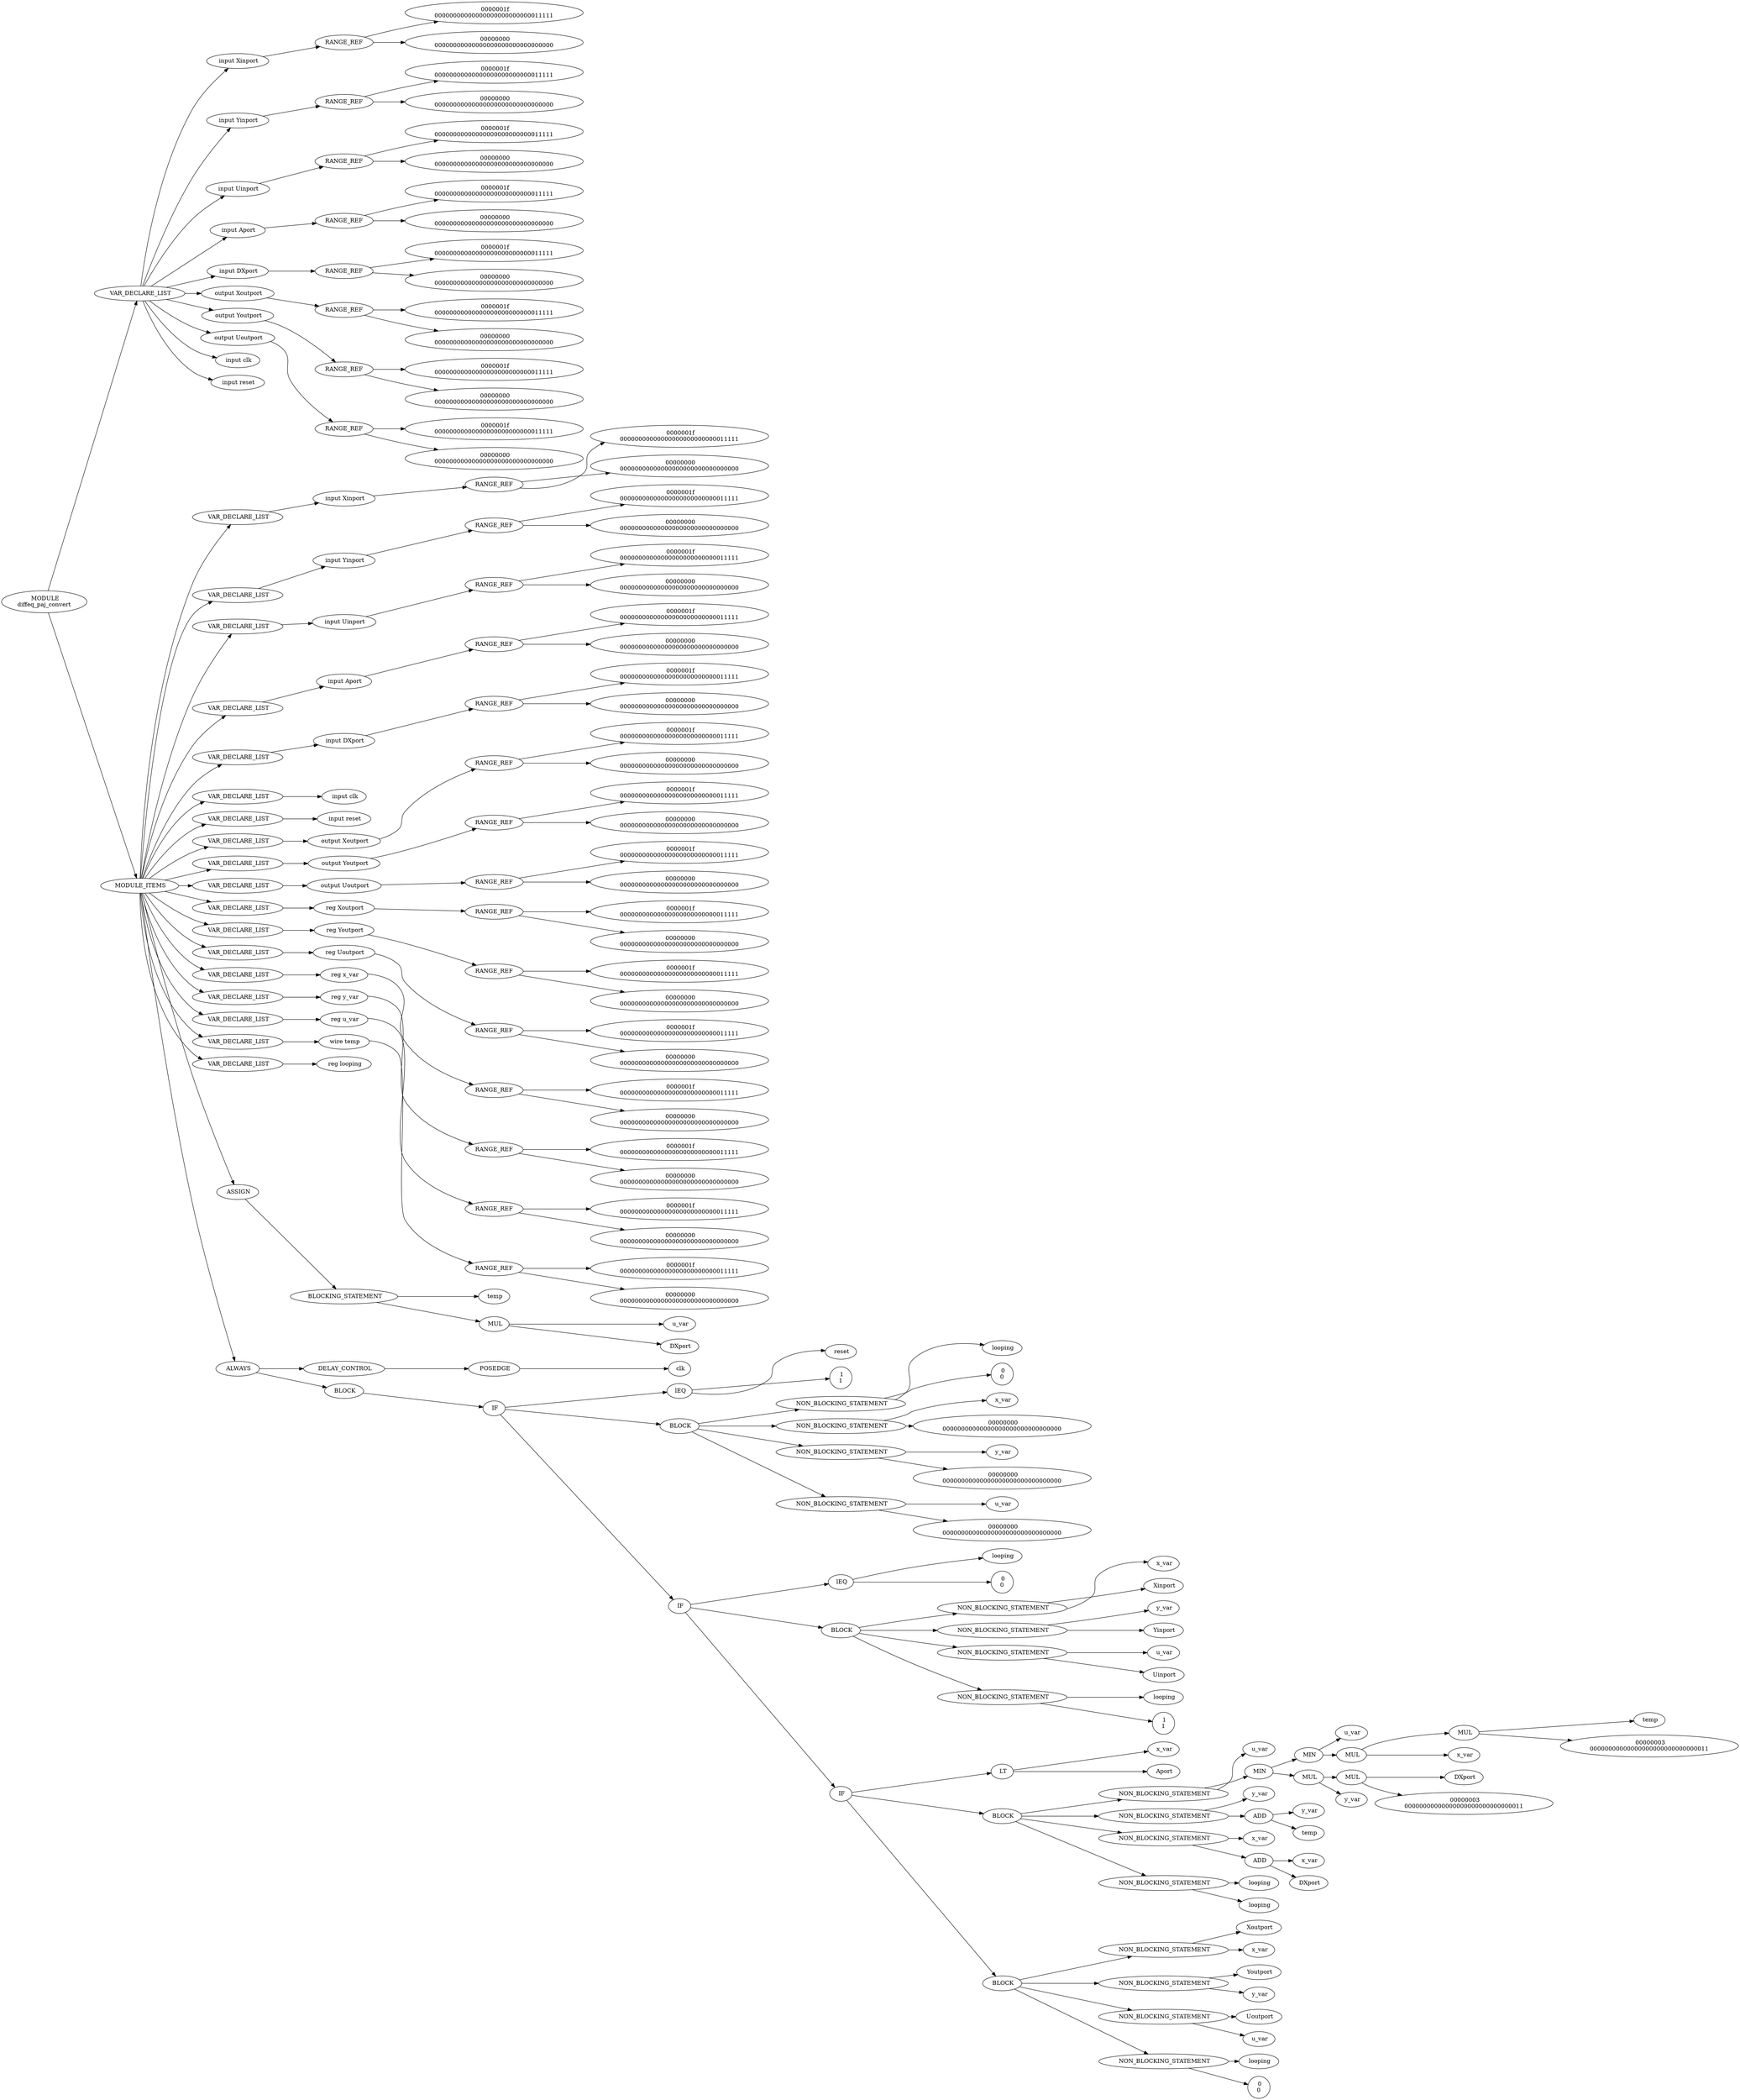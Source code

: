 digraph G {	
rankdir=LR;	
ranksep=.25;
	0 [label=< MODULE<br/>diffeq_paj_convert>];
	1 [label=< VAR_DECLARE_LIST>];
	0 -> 1;
	2 [label=< input Xinport>];
	1 -> 2;
	3 [label=<RANGE_REF>];
	2 -> 3;
	4 [label=< 0000001f<br/>00000000000000000000000000011111>];
	3 -> 4;
	5 [label=< 00000000<br/>00000000000000000000000000000000>];
	3 -> 5;
	6 [label=< input Yinport>];
	1 -> 6;
	7 [label=<RANGE_REF>];
	6 -> 7;
	8 [label=< 0000001f<br/>00000000000000000000000000011111>];
	7 -> 8;
	9 [label=< 00000000<br/>00000000000000000000000000000000>];
	7 -> 9;
	10 [label=< input Uinport>];
	1 -> 10;
	11 [label=<RANGE_REF>];
	10 -> 11;
	12 [label=< 0000001f<br/>00000000000000000000000000011111>];
	11 -> 12;
	13 [label=< 00000000<br/>00000000000000000000000000000000>];
	11 -> 13;
	14 [label=< input Aport>];
	1 -> 14;
	15 [label=<RANGE_REF>];
	14 -> 15;
	16 [label=< 0000001f<br/>00000000000000000000000000011111>];
	15 -> 16;
	17 [label=< 00000000<br/>00000000000000000000000000000000>];
	15 -> 17;
	18 [label=< input DXport>];
	1 -> 18;
	19 [label=<RANGE_REF>];
	18 -> 19;
	20 [label=< 0000001f<br/>00000000000000000000000000011111>];
	19 -> 20;
	21 [label=< 00000000<br/>00000000000000000000000000000000>];
	19 -> 21;
	22 [label=< output Xoutport>];
	1 -> 22;
	23 [label=<RANGE_REF>];
	22 -> 23;
	24 [label=< 0000001f<br/>00000000000000000000000000011111>];
	23 -> 24;
	25 [label=< 00000000<br/>00000000000000000000000000000000>];
	23 -> 25;
	26 [label=< output Youtport>];
	1 -> 26;
	27 [label=<RANGE_REF>];
	26 -> 27;
	28 [label=< 0000001f<br/>00000000000000000000000000011111>];
	27 -> 28;
	29 [label=< 00000000<br/>00000000000000000000000000000000>];
	27 -> 29;
	30 [label=< output Uoutport>];
	1 -> 30;
	31 [label=<RANGE_REF>];
	30 -> 31;
	32 [label=< 0000001f<br/>00000000000000000000000000011111>];
	31 -> 32;
	33 [label=< 00000000<br/>00000000000000000000000000000000>];
	31 -> 33;
	34 [label=< input clk>];
	1 -> 34;
	35 [label=< input reset>];
	1 -> 35;
	36 [label=< MODULE_ITEMS>];
	0 -> 36;
	37 [label=< VAR_DECLARE_LIST>];
	36 -> 37;
	38 [label=< input Xinport>];
	37 -> 38;
	39 [label=<RANGE_REF>];
	38 -> 39;
	40 [label=< 0000001f<br/>00000000000000000000000000011111>];
	39 -> 40;
	41 [label=< 00000000<br/>00000000000000000000000000000000>];
	39 -> 41;
	42 [label=< VAR_DECLARE_LIST>];
	36 -> 42;
	43 [label=< input Yinport>];
	42 -> 43;
	44 [label=<RANGE_REF>];
	43 -> 44;
	45 [label=< 0000001f<br/>00000000000000000000000000011111>];
	44 -> 45;
	46 [label=< 00000000<br/>00000000000000000000000000000000>];
	44 -> 46;
	47 [label=< VAR_DECLARE_LIST>];
	36 -> 47;
	48 [label=< input Uinport>];
	47 -> 48;
	49 [label=<RANGE_REF>];
	48 -> 49;
	50 [label=< 0000001f<br/>00000000000000000000000000011111>];
	49 -> 50;
	51 [label=< 00000000<br/>00000000000000000000000000000000>];
	49 -> 51;
	52 [label=< VAR_DECLARE_LIST>];
	36 -> 52;
	53 [label=< input Aport>];
	52 -> 53;
	54 [label=<RANGE_REF>];
	53 -> 54;
	55 [label=< 0000001f<br/>00000000000000000000000000011111>];
	54 -> 55;
	56 [label=< 00000000<br/>00000000000000000000000000000000>];
	54 -> 56;
	57 [label=< VAR_DECLARE_LIST>];
	36 -> 57;
	58 [label=< input DXport>];
	57 -> 58;
	59 [label=<RANGE_REF>];
	58 -> 59;
	60 [label=< 0000001f<br/>00000000000000000000000000011111>];
	59 -> 60;
	61 [label=< 00000000<br/>00000000000000000000000000000000>];
	59 -> 61;
	62 [label=< VAR_DECLARE_LIST>];
	36 -> 62;
	63 [label=< input clk>];
	62 -> 63;
	64 [label=< VAR_DECLARE_LIST>];
	36 -> 64;
	65 [label=< input reset>];
	64 -> 65;
	66 [label=< VAR_DECLARE_LIST>];
	36 -> 66;
	67 [label=< output Xoutport>];
	66 -> 67;
	68 [label=<RANGE_REF>];
	67 -> 68;
	69 [label=< 0000001f<br/>00000000000000000000000000011111>];
	68 -> 69;
	70 [label=< 00000000<br/>00000000000000000000000000000000>];
	68 -> 70;
	71 [label=< VAR_DECLARE_LIST>];
	36 -> 71;
	72 [label=< output Youtport>];
	71 -> 72;
	73 [label=<RANGE_REF>];
	72 -> 73;
	74 [label=< 0000001f<br/>00000000000000000000000000011111>];
	73 -> 74;
	75 [label=< 00000000<br/>00000000000000000000000000000000>];
	73 -> 75;
	76 [label=< VAR_DECLARE_LIST>];
	36 -> 76;
	77 [label=< output Uoutport>];
	76 -> 77;
	78 [label=<RANGE_REF>];
	77 -> 78;
	79 [label=< 0000001f<br/>00000000000000000000000000011111>];
	78 -> 79;
	80 [label=< 00000000<br/>00000000000000000000000000000000>];
	78 -> 80;
	81 [label=< VAR_DECLARE_LIST>];
	36 -> 81;
	82 [label=< reg Xoutport>];
	81 -> 82;
	83 [label=<RANGE_REF>];
	82 -> 83;
	84 [label=< 0000001f<br/>00000000000000000000000000011111>];
	83 -> 84;
	85 [label=< 00000000<br/>00000000000000000000000000000000>];
	83 -> 85;
	86 [label=< VAR_DECLARE_LIST>];
	36 -> 86;
	87 [label=< reg Youtport>];
	86 -> 87;
	88 [label=<RANGE_REF>];
	87 -> 88;
	89 [label=< 0000001f<br/>00000000000000000000000000011111>];
	88 -> 89;
	90 [label=< 00000000<br/>00000000000000000000000000000000>];
	88 -> 90;
	91 [label=< VAR_DECLARE_LIST>];
	36 -> 91;
	92 [label=< reg Uoutport>];
	91 -> 92;
	93 [label=<RANGE_REF>];
	92 -> 93;
	94 [label=< 0000001f<br/>00000000000000000000000000011111>];
	93 -> 94;
	95 [label=< 00000000<br/>00000000000000000000000000000000>];
	93 -> 95;
	96 [label=< VAR_DECLARE_LIST>];
	36 -> 96;
	97 [label=< reg x_var>];
	96 -> 97;
	98 [label=<RANGE_REF>];
	97 -> 98;
	99 [label=< 0000001f<br/>00000000000000000000000000011111>];
	98 -> 99;
	100 [label=< 00000000<br/>00000000000000000000000000000000>];
	98 -> 100;
	101 [label=< VAR_DECLARE_LIST>];
	36 -> 101;
	102 [label=< reg y_var>];
	101 -> 102;
	103 [label=<RANGE_REF>];
	102 -> 103;
	104 [label=< 0000001f<br/>00000000000000000000000000011111>];
	103 -> 104;
	105 [label=< 00000000<br/>00000000000000000000000000000000>];
	103 -> 105;
	106 [label=< VAR_DECLARE_LIST>];
	36 -> 106;
	107 [label=< reg u_var>];
	106 -> 107;
	108 [label=<RANGE_REF>];
	107 -> 108;
	109 [label=< 0000001f<br/>00000000000000000000000000011111>];
	108 -> 109;
	110 [label=< 00000000<br/>00000000000000000000000000000000>];
	108 -> 110;
	111 [label=< VAR_DECLARE_LIST>];
	36 -> 111;
	112 [label=< wire temp>];
	111 -> 112;
	113 [label=<RANGE_REF>];
	112 -> 113;
	114 [label=< 0000001f<br/>00000000000000000000000000011111>];
	113 -> 114;
	115 [label=< 00000000<br/>00000000000000000000000000000000>];
	113 -> 115;
	116 [label=< VAR_DECLARE_LIST>];
	36 -> 116;
	117 [label=< reg looping>];
	116 -> 117;
	118 [label=< ASSIGN>];
	36 -> 118;
	119 [label=< BLOCKING_STATEMENT>];
	118 -> 119;
	120 [label=< temp>];
	119 -> 120;
	121 [label=< MUL>];
	119 -> 121;
	122 [label=< u_var>];
	121 -> 122;
	123 [label=< DXport>];
	121 -> 123;
	124 [label=< ALWAYS>];
	36 -> 124;
	125 [label=< DELAY_CONTROL>];
	124 -> 125;
	126 [label=< POSEDGE>];
	125 -> 126;
	127 [label=< clk>];
	126 -> 127;
	128 [label=< BLOCK>];
	124 -> 128;
	129 [label=< IF>];
	128 -> 129;
	130 [label=< lEQ>];
	129 -> 130;
	131 [label=< reset>];
	130 -> 131;
	132 [label=< 1<br/>1>];
	130 -> 132;
	133 [label=< BLOCK>];
	129 -> 133;
	134 [label=< NON_BLOCKING_STATEMENT>];
	133 -> 134;
	135 [label=< looping>];
	134 -> 135;
	136 [label=< 0<br/>0>];
	134 -> 136;
	137 [label=< NON_BLOCKING_STATEMENT>];
	133 -> 137;
	138 [label=< x_var>];
	137 -> 138;
	139 [label=< 00000000<br/>00000000000000000000000000000000>];
	137 -> 139;
	140 [label=< NON_BLOCKING_STATEMENT>];
	133 -> 140;
	141 [label=< y_var>];
	140 -> 141;
	142 [label=< 00000000<br/>00000000000000000000000000000000>];
	140 -> 142;
	143 [label=< NON_BLOCKING_STATEMENT>];
	133 -> 143;
	144 [label=< u_var>];
	143 -> 144;
	145 [label=< 00000000<br/>00000000000000000000000000000000>];
	143 -> 145;
	146 [label=< IF>];
	129 -> 146;
	147 [label=< lEQ>];
	146 -> 147;
	148 [label=< looping>];
	147 -> 148;
	149 [label=< 0<br/>0>];
	147 -> 149;
	150 [label=< BLOCK>];
	146 -> 150;
	151 [label=< NON_BLOCKING_STATEMENT>];
	150 -> 151;
	152 [label=< x_var>];
	151 -> 152;
	153 [label=< Xinport>];
	151 -> 153;
	154 [label=< NON_BLOCKING_STATEMENT>];
	150 -> 154;
	155 [label=< y_var>];
	154 -> 155;
	156 [label=< Yinport>];
	154 -> 156;
	157 [label=< NON_BLOCKING_STATEMENT>];
	150 -> 157;
	158 [label=< u_var>];
	157 -> 158;
	159 [label=< Uinport>];
	157 -> 159;
	160 [label=< NON_BLOCKING_STATEMENT>];
	150 -> 160;
	161 [label=< looping>];
	160 -> 161;
	162 [label=< 1<br/>1>];
	160 -> 162;
	163 [label=< IF>];
	146 -> 163;
	164 [label=< LT>];
	163 -> 164;
	165 [label=< x_var>];
	164 -> 165;
	166 [label=< Aport>];
	164 -> 166;
	167 [label=< BLOCK>];
	163 -> 167;
	168 [label=< NON_BLOCKING_STATEMENT>];
	167 -> 168;
	169 [label=< u_var>];
	168 -> 169;
	170 [label=< MIN>];
	168 -> 170;
	171 [label=< MIN>];
	170 -> 171;
	172 [label=< u_var>];
	171 -> 172;
	173 [label=< MUL>];
	171 -> 173;
	174 [label=< MUL>];
	173 -> 174;
	175 [label=< temp>];
	174 -> 175;
	176 [label=< 00000003<br/>00000000000000000000000000000011>];
	174 -> 176;
	177 [label=< x_var>];
	173 -> 177;
	178 [label=< MUL>];
	170 -> 178;
	179 [label=< MUL>];
	178 -> 179;
	180 [label=< DXport>];
	179 -> 180;
	181 [label=< 00000003<br/>00000000000000000000000000000011>];
	179 -> 181;
	182 [label=< y_var>];
	178 -> 182;
	183 [label=< NON_BLOCKING_STATEMENT>];
	167 -> 183;
	184 [label=< y_var>];
	183 -> 184;
	185 [label=< ADD>];
	183 -> 185;
	186 [label=< y_var>];
	185 -> 186;
	187 [label=< temp>];
	185 -> 187;
	188 [label=< NON_BLOCKING_STATEMENT>];
	167 -> 188;
	189 [label=< x_var>];
	188 -> 189;
	190 [label=< ADD>];
	188 -> 190;
	191 [label=< x_var>];
	190 -> 191;
	192 [label=< DXport>];
	190 -> 192;
	193 [label=< NON_BLOCKING_STATEMENT>];
	167 -> 193;
	194 [label=< looping>];
	193 -> 194;
	195 [label=< looping>];
	193 -> 195;
	196 [label=< BLOCK>];
	163 -> 196;
	197 [label=< NON_BLOCKING_STATEMENT>];
	196 -> 197;
	198 [label=< Xoutport>];
	197 -> 198;
	199 [label=< x_var>];
	197 -> 199;
	200 [label=< NON_BLOCKING_STATEMENT>];
	196 -> 200;
	201 [label=< Youtport>];
	200 -> 201;
	202 [label=< y_var>];
	200 -> 202;
	203 [label=< NON_BLOCKING_STATEMENT>];
	196 -> 203;
	204 [label=< Uoutport>];
	203 -> 204;
	205 [label=< u_var>];
	203 -> 205;
	206 [label=< NON_BLOCKING_STATEMENT>];
	196 -> 206;
	207 [label=< looping>];
	206 -> 207;
	208 [label=< 0<br/>0>];
	206 -> 208;
}
